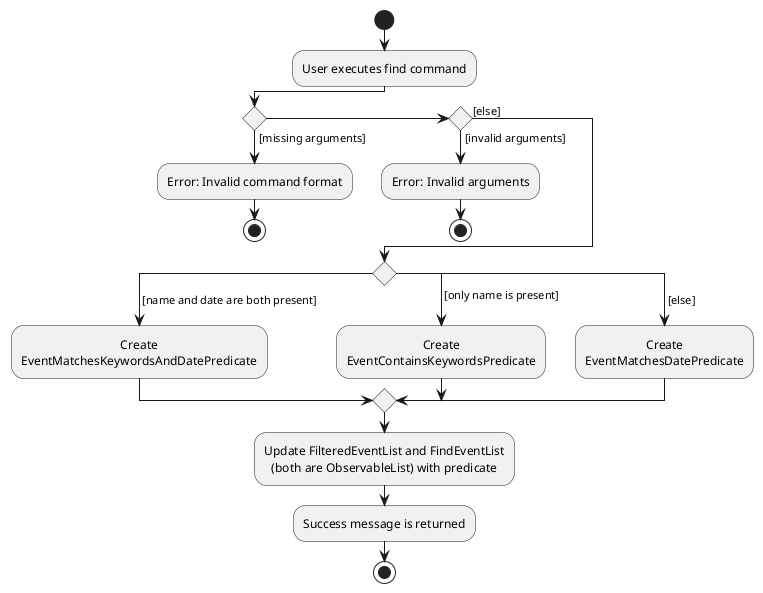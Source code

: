 @startuml
skinparam defaultTextAlignment center
start
:User executes find command;

'Since the beta syntax does not support placing the condition outside the
'diamond we place it as the true branch instead.

if () then ([missing arguments])
    :Error: Invalid command format;
stop
else if () then ([invalid arguments])
    :Error: Invalid arguments;
stop
else ([else])
endif
switch ()
case ( [name and date are both present])
    :Create
    EventMatchesKeywordsAndDatePredicate;
case ( [only name is present])
    :Create
    EventContainsKeywordsPredicate;
case ( [else])
    :Create
    EventMatchesDatePredicate;
endswitch
:Update FilteredEventList and FindEventList
(both are ObservableList) with predicate;
:Success message is returned;
stop
@enduml
